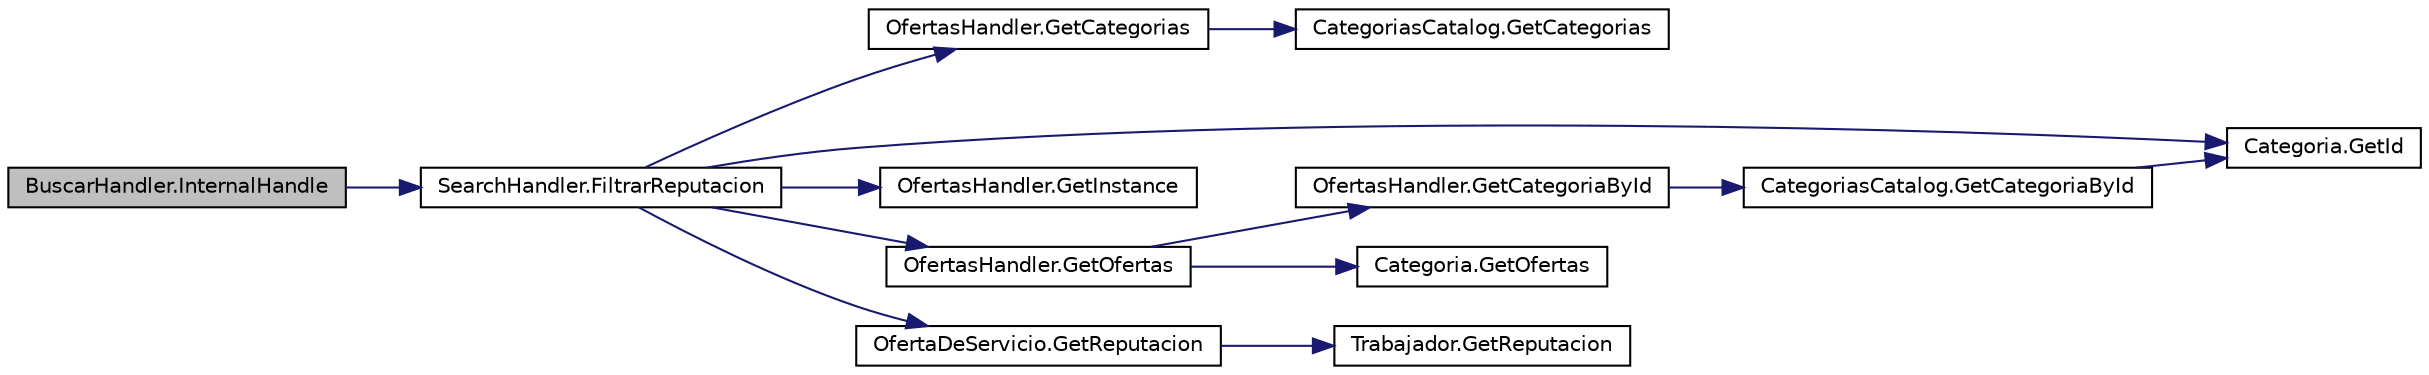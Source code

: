 digraph "BuscarHandler.InternalHandle"
{
 // INTERACTIVE_SVG=YES
 // LATEX_PDF_SIZE
  edge [fontname="Helvetica",fontsize="10",labelfontname="Helvetica",labelfontsize="10"];
  node [fontname="Helvetica",fontsize="10",shape=record];
  rankdir="LR";
  Node1 [label="BuscarHandler.InternalHandle",height=0.2,width=0.4,color="black", fillcolor="grey75", style="filled", fontcolor="black",tooltip="Procesamiento del mensaje recibido."];
  Node1 -> Node2 [color="midnightblue",fontsize="10",style="solid",fontname="Helvetica"];
  Node2 [label="SearchHandler.FiltrarReputacion",height=0.2,width=0.4,color="black", fillcolor="white", style="filled",URL="$classSearchHandler.html#a206259c11033d2e8fb322a9c243bb0f7",tooltip="Método para filtrar las OfertaDeServicio por reputación"];
  Node2 -> Node3 [color="midnightblue",fontsize="10",style="solid",fontname="Helvetica"];
  Node3 [label="OfertasHandler.GetCategorias",height=0.2,width=0.4,color="black", fillcolor="white", style="filled",URL="$classOfertasHandler.html#a33c2ecdf69907a45a5ec13c254c41dea",tooltip="Método para obtener la lista de categorías."];
  Node3 -> Node4 [color="midnightblue",fontsize="10",style="solid",fontname="Helvetica"];
  Node4 [label="CategoriasCatalog.GetCategorias",height=0.2,width=0.4,color="black", fillcolor="white", style="filled",URL="$classCategoriasCatalog.html#ae79da35b16690c192b5e7f006d419b69",tooltip="Método para conocer las categorias."];
  Node2 -> Node5 [color="midnightblue",fontsize="10",style="solid",fontname="Helvetica"];
  Node5 [label="Categoria.GetId",height=0.2,width=0.4,color="black", fillcolor="white", style="filled",URL="$classCategoria.html#aca21bd468a27caa944fd44707ae08e40",tooltip="Método para obtener el ID de una Categoria."];
  Node2 -> Node6 [color="midnightblue",fontsize="10",style="solid",fontname="Helvetica"];
  Node6 [label="OfertasHandler.GetInstance",height=0.2,width=0.4,color="black", fillcolor="white", style="filled",URL="$classOfertasHandler.html#ae5ec8218485c0a9c560e34682404d229",tooltip="Método para obtener la instancia de la clase."];
  Node2 -> Node7 [color="midnightblue",fontsize="10",style="solid",fontname="Helvetica"];
  Node7 [label="OfertasHandler.GetOfertas",height=0.2,width=0.4,color="black", fillcolor="white", style="filled",URL="$classOfertasHandler.html#aee064b912d719b92da28610ca6c002c1",tooltip="Método para obtener OfertaDeServicio."];
  Node7 -> Node8 [color="midnightblue",fontsize="10",style="solid",fontname="Helvetica"];
  Node8 [label="OfertasHandler.GetCategoriaById",height=0.2,width=0.4,color="black", fillcolor="white", style="filled",URL="$classOfertasHandler.html#acd0f922cabb68e54f3a72a4761925872",tooltip="Método para obtener una Categoria por id."];
  Node8 -> Node9 [color="midnightblue",fontsize="10",style="solid",fontname="Helvetica"];
  Node9 [label="CategoriasCatalog.GetCategoriaById",height=0.2,width=0.4,color="black", fillcolor="white", style="filled",URL="$classCategoriasCatalog.html#a1275f6565562402725de3b14b665f622",tooltip="Método para obtener una categoría por id."];
  Node9 -> Node5 [color="midnightblue",fontsize="10",style="solid",fontname="Helvetica"];
  Node7 -> Node10 [color="midnightblue",fontsize="10",style="solid",fontname="Helvetica"];
  Node10 [label="Categoria.GetOfertas",height=0.2,width=0.4,color="black", fillcolor="white", style="filled",URL="$classCategoria.html#a16a5125f7bdde8a7f307d1927b448d85",tooltip="Método para conocer la lista de ofertas."];
  Node2 -> Node11 [color="midnightblue",fontsize="10",style="solid",fontname="Helvetica"];
  Node11 [label="OfertaDeServicio.GetReputacion",height=0.2,width=0.4,color="black", fillcolor="white", style="filled",URL="$classOfertaDeServicio.html#a200f6192086dbddd1455e54a1a7ab214",tooltip="Método para obtener la reputación del ofertante."];
  Node11 -> Node12 [color="midnightblue",fontsize="10",style="solid",fontname="Helvetica"];
  Node12 [label="Trabajador.GetReputacion",height=0.2,width=0.4,color="black", fillcolor="white", style="filled",URL="$classTrabajador.html#aff73d27e40b55c6b134a837095d65d18",tooltip="Método para obtener las calificaciones del usuario."];
}
